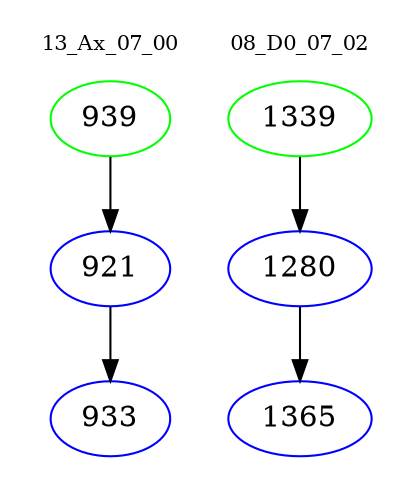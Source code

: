 digraph{
subgraph cluster_0 {
color = white
label = "13_Ax_07_00";
fontsize=10;
T0_939 [label="939", color="green"]
T0_939 -> T0_921 [color="black"]
T0_921 [label="921", color="blue"]
T0_921 -> T0_933 [color="black"]
T0_933 [label="933", color="blue"]
}
subgraph cluster_1 {
color = white
label = "08_D0_07_02";
fontsize=10;
T1_1339 [label="1339", color="green"]
T1_1339 -> T1_1280 [color="black"]
T1_1280 [label="1280", color="blue"]
T1_1280 -> T1_1365 [color="black"]
T1_1365 [label="1365", color="blue"]
}
}
